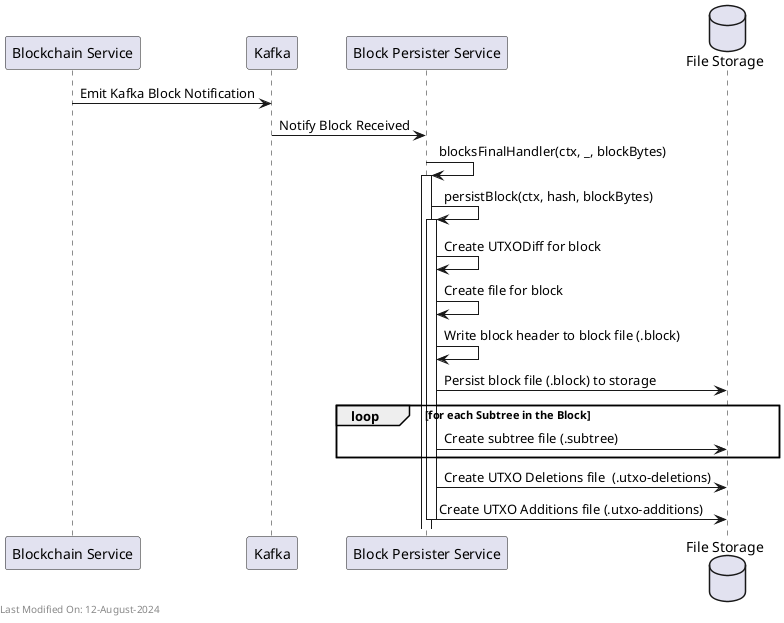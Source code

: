 @startuml
participant "Blockchain Service" as Blockchain
participant "Kafka" as Kafka
participant "Block Persister Service" as BlockPersister
database "File Storage" as FileStorage

Blockchain -> Kafka: Emit Kafka Block Notification
Kafka -> BlockPersister: Notify Block Received
BlockPersister -> BlockPersister: blocksFinalHandler(ctx, _, blockBytes)
activate BlockPersister
BlockPersister -> BlockPersister: persistBlock(ctx, hash, blockBytes)
activate BlockPersister
BlockPersister -> BlockPersister: Create UTXODiff for block


BlockPersister -> BlockPersister: Create file for block
BlockPersister -> BlockPersister: Write block header to block file (.block)
BlockPersister -> FileStorage: Persist block file (.block) to storage

loop for each Subtree in the Block
    BlockPersister -> FileStorage: Create subtree file (.subtree)
end

BlockPersister -> FileStorage: Create UTXO Deletions file  (.utxo-deletions)

BlockPersister -> FileStorage: Create UTXO Additions file (.utxo-additions)
deactivate BlockPersister




left footer Last Modified On: 12-August-2024

@enduml
